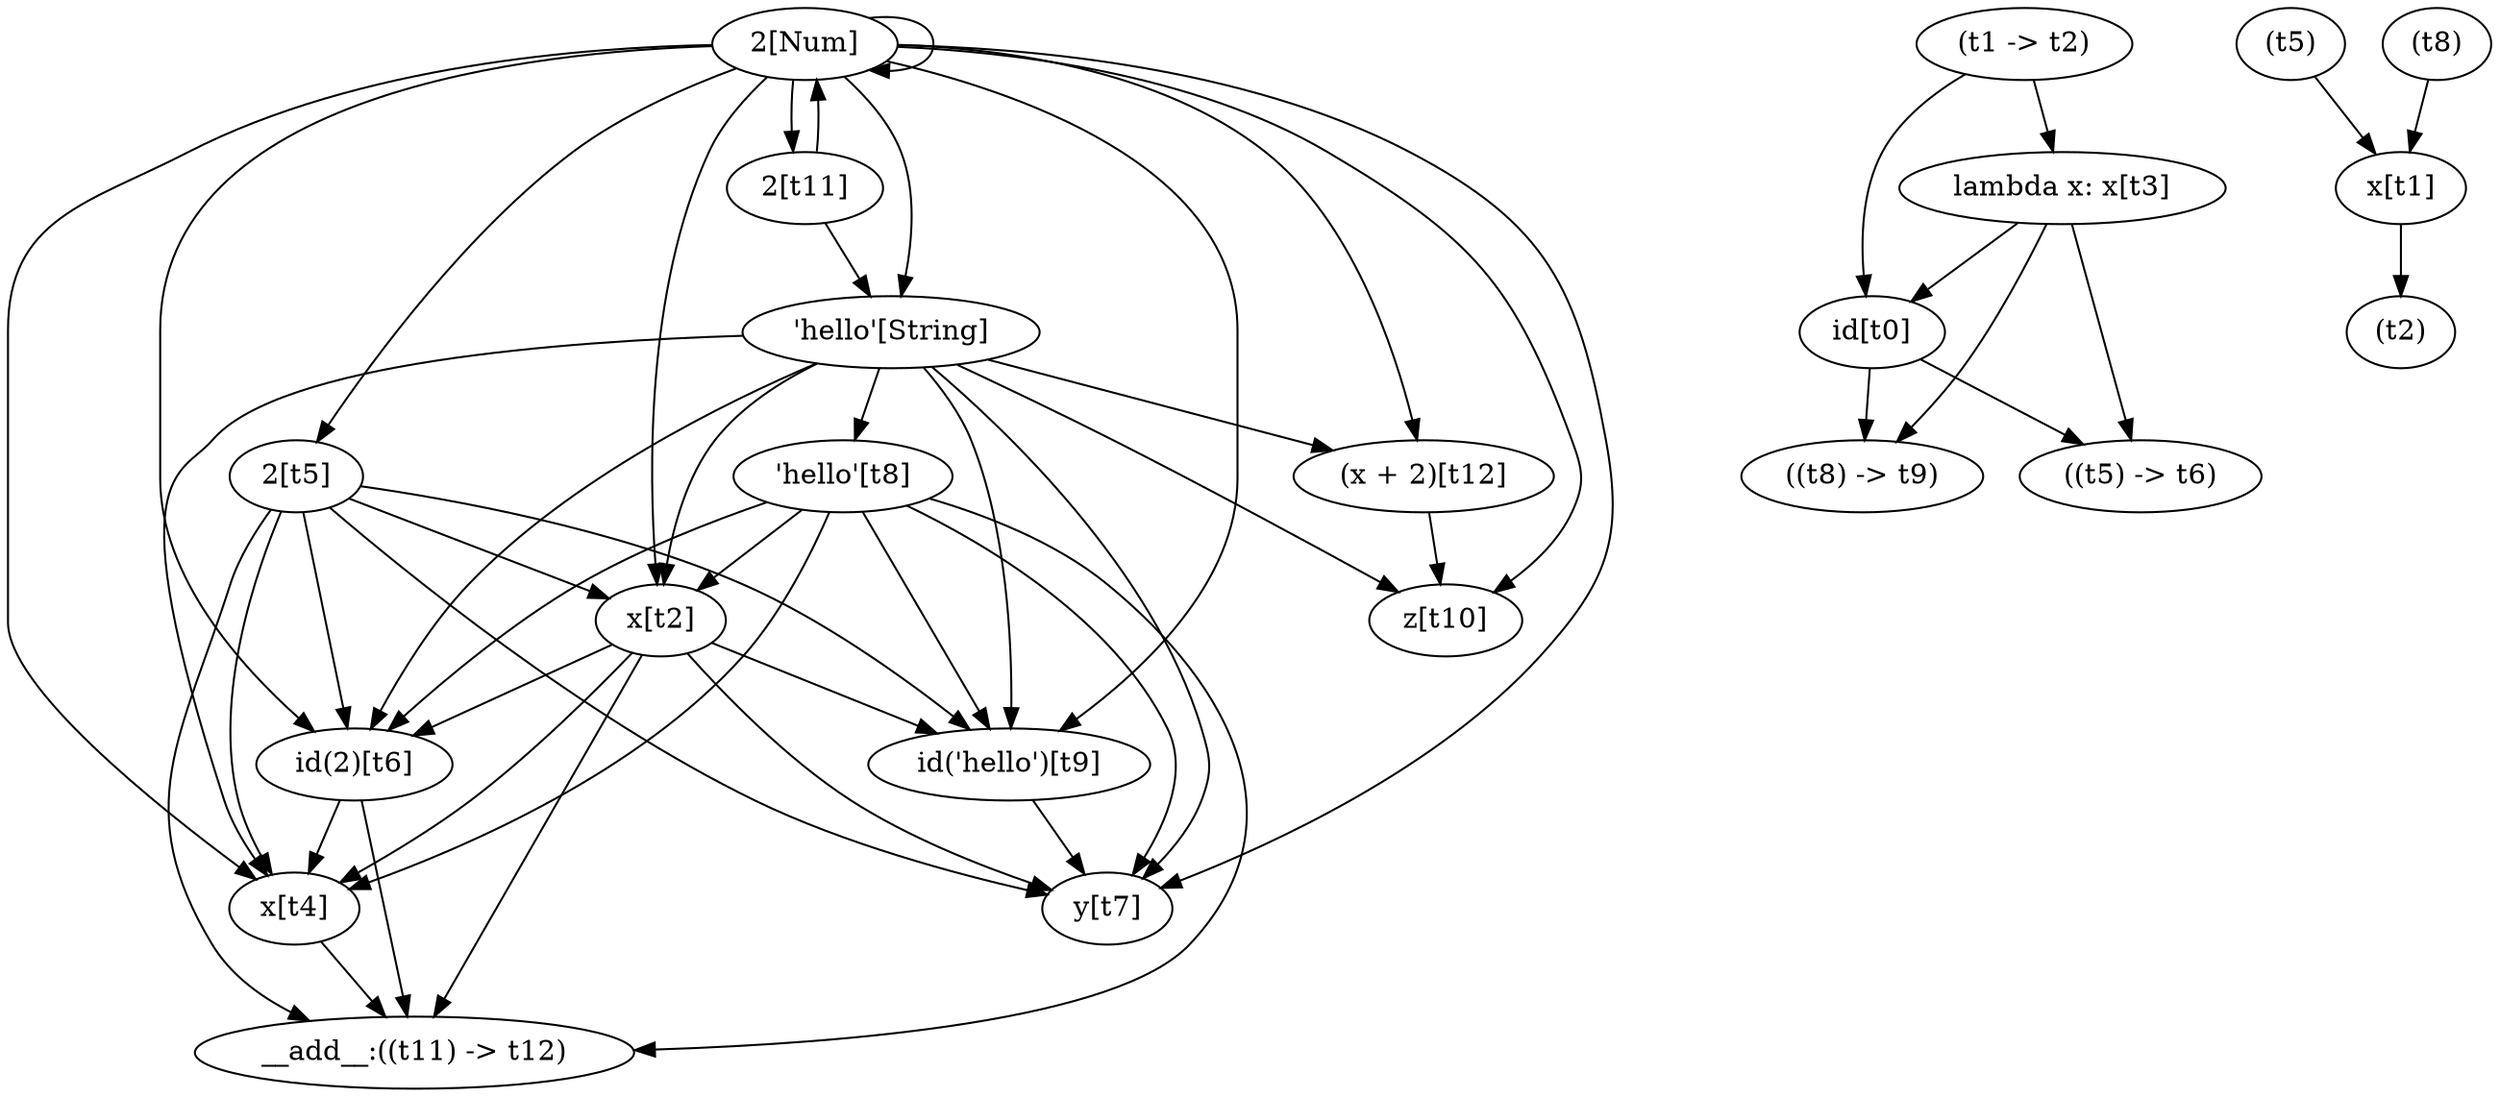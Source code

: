 digraph g {
  "2[Num]" -> "2[Num]";
  "2[t5]" -> "x[t4]";
  "id(2)[t6]" -> "x[t4]";
  "2[t5]" -> "id(2)[t6]";
  "x[t2]" -> "id(2)[t6]";
  "x[t2]" -> "y[t7]";
  "x[t2]" -> "x[t4]";
  "2[t5]" -> "x[t2]";
  "lambda x: x[t3]" -> "((t8) -> t9)";
  "'hello'[t8]" -> "x[t2]";
  "id[t0]" -> "((t8) -> t9)";
  "'hello'[t8]" -> "x[t4]";
  "2[t5]" -> "y[t7]";
  "'hello'[t8]" -> "id(2)[t6]";
  "'hello'[t8]" -> "y[t7]";
  "lambda x: x[t3]" -> "id[t0]";
  "lambda x: x[t3]" -> "((t5) -> t6)";
  "'hello'[String]" -> "x[t4]";
  "'hello'[String]" -> "y[t7]";
  "id[t0]" -> "((t5) -> t6)";
  "'hello'[t8]" -> "id('hello')[t9]";
  "(x + 2)[t12]" -> "z[t10]";
  "'hello'[String]" -> "x[t2]";
  "'hello'[String]" -> "(x + 2)[t12]";
  "'hello'[String]" -> "id('hello')[t9]";
  "'hello'[String]" -> "'hello'[t8]";
  "2[t11]" -> "'hello'[String]";
  "'hello'[String]" -> "z[t10]";
  "2[Num]" -> "2[t11]";
  "2[t11]" -> "2[Num]";
  "x[t2]" -> "id('hello')[t9]";
  "2[t5]" -> "id('hello')[t9]";
  "(t1 -> t2)" -> "id[t0]";
  "'hello'[String]" -> "id(2)[t6]";
  "id('hello')[t9]" -> "y[t7]";
  "2[Num]" -> "'hello'[String]";
  "(t5)" -> "x[t1]";
  "id(2)[t6]" -> "__add__:((t11) -> t12)";
  "2[t5]" -> "__add__:((t11) -> t12)";
  "x[t4]" -> "__add__:((t11) -> t12)";
  "x[t2]" -> "__add__:((t11) -> t12)";
  "x[t1]" -> "(t2)";
  "'hello'[t8]" -> "__add__:((t11) -> t12)";
  "2[Num]" -> "x[t2]";
  "2[Num]" -> "y[t7]";
  "2[Num]" -> "id(2)[t6]";
  "2[Num]" -> "2[t5]";
  "2[Num]" -> "x[t4]";
  "(t8)" -> "x[t1]";
  "2[Num]" -> "z[t10]";
  "2[Num]" -> "id('hello')[t9]";
  "(t1 -> t2)" -> "lambda x: x[t3]";
  "2[Num]" -> "(x + 2)[t12]";
}